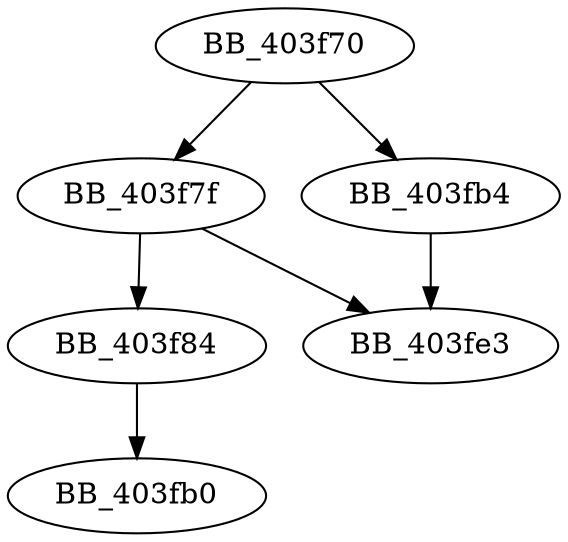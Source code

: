 DiGraph sub_403F70{
BB_403f70->BB_403f7f
BB_403f70->BB_403fb4
BB_403f7f->BB_403f84
BB_403f7f->BB_403fe3
BB_403f84->BB_403fb0
BB_403fb4->BB_403fe3
}
